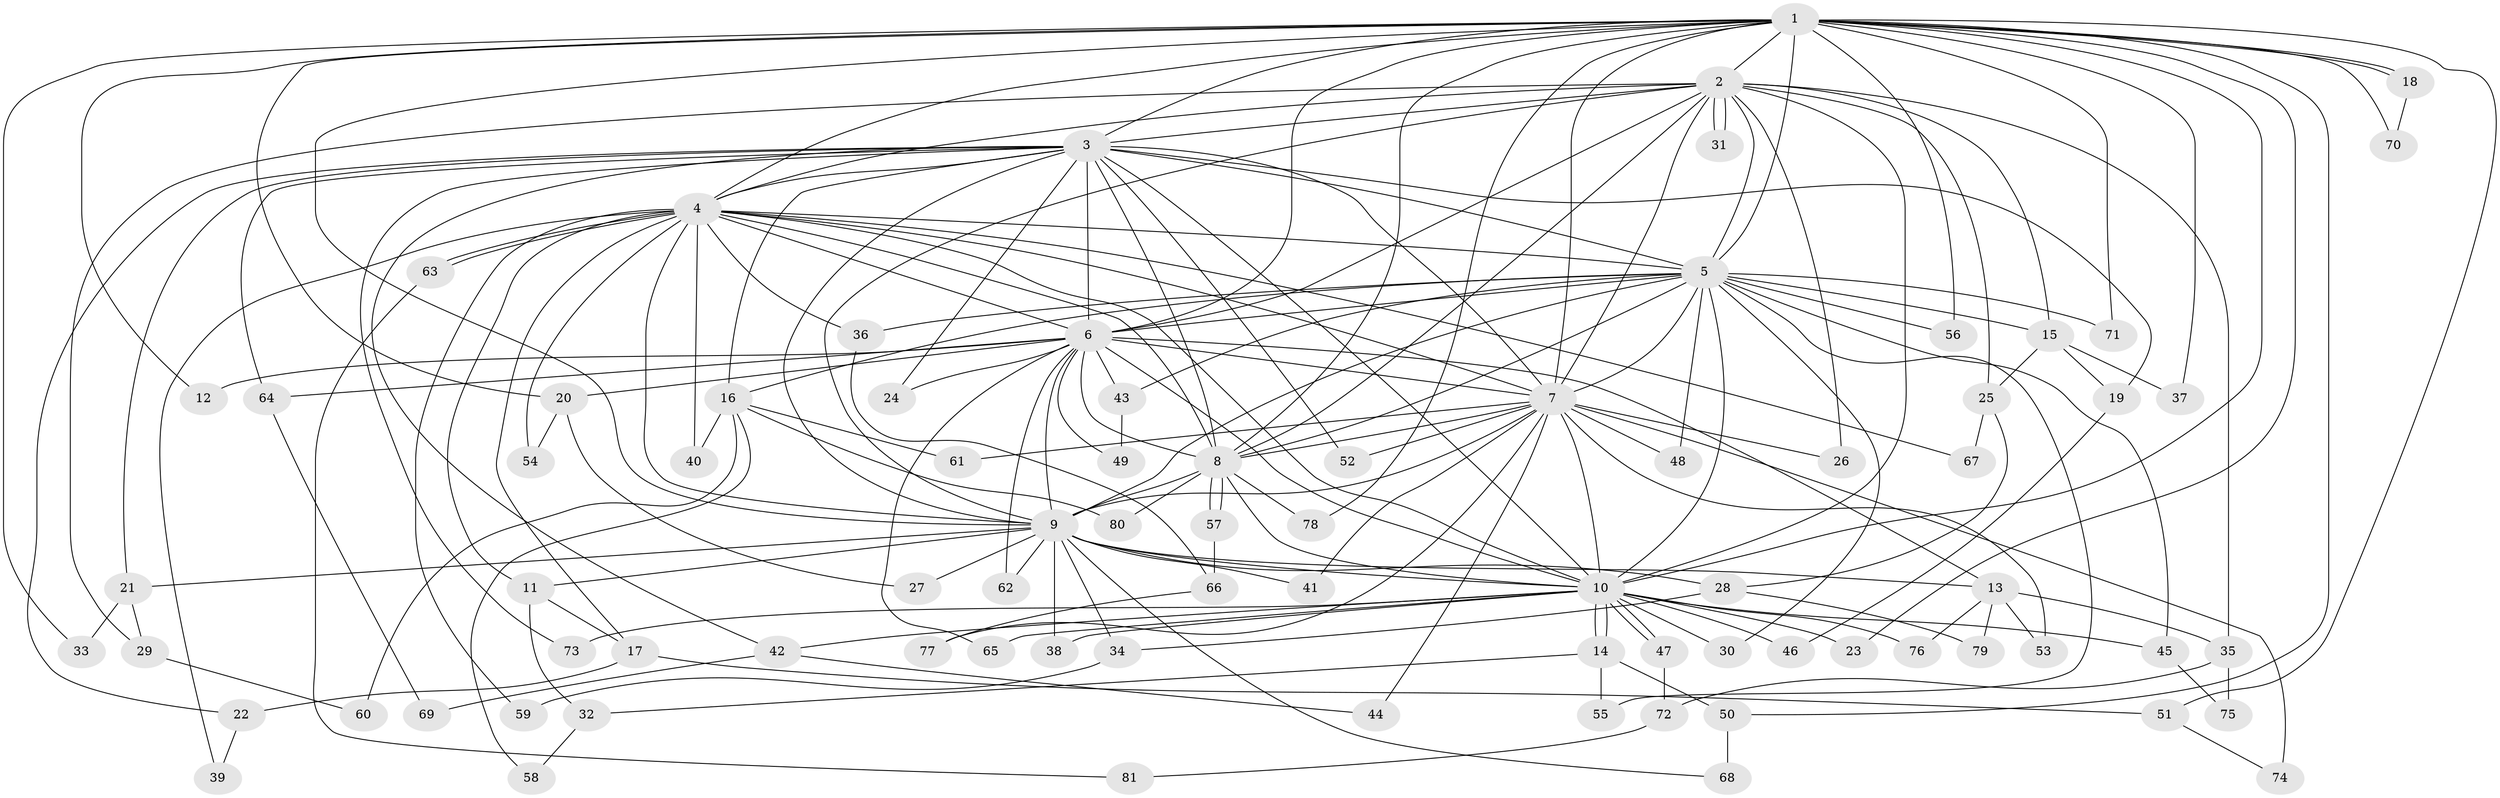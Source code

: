 // Generated by graph-tools (version 1.1) at 2025/13/03/09/25 04:13:52]
// undirected, 81 vertices, 187 edges
graph export_dot {
graph [start="1"]
  node [color=gray90,style=filled];
  1;
  2;
  3;
  4;
  5;
  6;
  7;
  8;
  9;
  10;
  11;
  12;
  13;
  14;
  15;
  16;
  17;
  18;
  19;
  20;
  21;
  22;
  23;
  24;
  25;
  26;
  27;
  28;
  29;
  30;
  31;
  32;
  33;
  34;
  35;
  36;
  37;
  38;
  39;
  40;
  41;
  42;
  43;
  44;
  45;
  46;
  47;
  48;
  49;
  50;
  51;
  52;
  53;
  54;
  55;
  56;
  57;
  58;
  59;
  60;
  61;
  62;
  63;
  64;
  65;
  66;
  67;
  68;
  69;
  70;
  71;
  72;
  73;
  74;
  75;
  76;
  77;
  78;
  79;
  80;
  81;
  1 -- 2;
  1 -- 3;
  1 -- 4;
  1 -- 5;
  1 -- 6;
  1 -- 7;
  1 -- 8;
  1 -- 9;
  1 -- 10;
  1 -- 12;
  1 -- 18;
  1 -- 18;
  1 -- 20;
  1 -- 23;
  1 -- 33;
  1 -- 37;
  1 -- 50;
  1 -- 51;
  1 -- 56;
  1 -- 70;
  1 -- 71;
  1 -- 78;
  2 -- 3;
  2 -- 4;
  2 -- 5;
  2 -- 6;
  2 -- 7;
  2 -- 8;
  2 -- 9;
  2 -- 10;
  2 -- 15;
  2 -- 25;
  2 -- 26;
  2 -- 29;
  2 -- 31;
  2 -- 31;
  2 -- 35;
  3 -- 4;
  3 -- 5;
  3 -- 6;
  3 -- 7;
  3 -- 8;
  3 -- 9;
  3 -- 10;
  3 -- 16;
  3 -- 19;
  3 -- 21;
  3 -- 22;
  3 -- 24;
  3 -- 42;
  3 -- 52;
  3 -- 64;
  3 -- 73;
  4 -- 5;
  4 -- 6;
  4 -- 7;
  4 -- 8;
  4 -- 9;
  4 -- 10;
  4 -- 11;
  4 -- 17;
  4 -- 36;
  4 -- 39;
  4 -- 40;
  4 -- 54;
  4 -- 59;
  4 -- 63;
  4 -- 63;
  4 -- 67;
  5 -- 6;
  5 -- 7;
  5 -- 8;
  5 -- 9;
  5 -- 10;
  5 -- 15;
  5 -- 16;
  5 -- 30;
  5 -- 36;
  5 -- 43;
  5 -- 45;
  5 -- 48;
  5 -- 55;
  5 -- 56;
  5 -- 71;
  6 -- 7;
  6 -- 8;
  6 -- 9;
  6 -- 10;
  6 -- 12;
  6 -- 13;
  6 -- 20;
  6 -- 24;
  6 -- 43;
  6 -- 49;
  6 -- 62;
  6 -- 64;
  6 -- 65;
  7 -- 8;
  7 -- 9;
  7 -- 10;
  7 -- 26;
  7 -- 41;
  7 -- 44;
  7 -- 48;
  7 -- 52;
  7 -- 53;
  7 -- 61;
  7 -- 74;
  7 -- 77;
  8 -- 9;
  8 -- 10;
  8 -- 57;
  8 -- 57;
  8 -- 78;
  8 -- 80;
  9 -- 10;
  9 -- 11;
  9 -- 13;
  9 -- 21;
  9 -- 27;
  9 -- 28;
  9 -- 34;
  9 -- 38;
  9 -- 41;
  9 -- 62;
  9 -- 68;
  10 -- 14;
  10 -- 14;
  10 -- 23;
  10 -- 30;
  10 -- 38;
  10 -- 42;
  10 -- 45;
  10 -- 46;
  10 -- 47;
  10 -- 47;
  10 -- 65;
  10 -- 73;
  10 -- 76;
  11 -- 17;
  11 -- 32;
  13 -- 35;
  13 -- 53;
  13 -- 76;
  13 -- 79;
  14 -- 32;
  14 -- 50;
  14 -- 55;
  15 -- 19;
  15 -- 25;
  15 -- 37;
  16 -- 40;
  16 -- 58;
  16 -- 60;
  16 -- 61;
  16 -- 80;
  17 -- 22;
  17 -- 51;
  18 -- 70;
  19 -- 46;
  20 -- 27;
  20 -- 54;
  21 -- 29;
  21 -- 33;
  22 -- 39;
  25 -- 28;
  25 -- 67;
  28 -- 34;
  28 -- 79;
  29 -- 60;
  32 -- 58;
  34 -- 59;
  35 -- 72;
  35 -- 75;
  36 -- 66;
  42 -- 44;
  42 -- 69;
  43 -- 49;
  45 -- 75;
  47 -- 72;
  50 -- 68;
  51 -- 74;
  57 -- 66;
  63 -- 81;
  64 -- 69;
  66 -- 77;
  72 -- 81;
}
